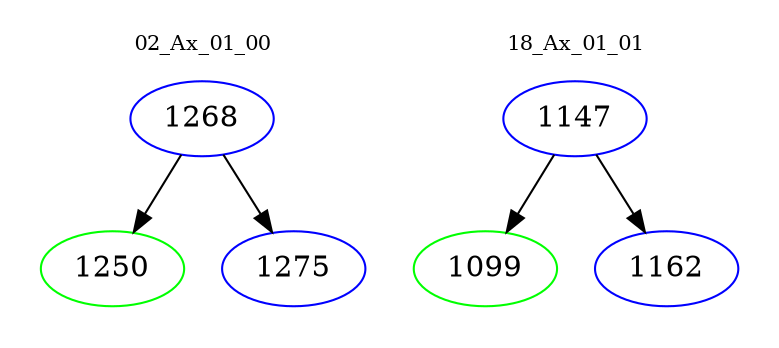 digraph{
subgraph cluster_0 {
color = white
label = "02_Ax_01_00";
fontsize=10;
T0_1268 [label="1268", color="blue"]
T0_1268 -> T0_1250 [color="black"]
T0_1250 [label="1250", color="green"]
T0_1268 -> T0_1275 [color="black"]
T0_1275 [label="1275", color="blue"]
}
subgraph cluster_1 {
color = white
label = "18_Ax_01_01";
fontsize=10;
T1_1147 [label="1147", color="blue"]
T1_1147 -> T1_1099 [color="black"]
T1_1099 [label="1099", color="green"]
T1_1147 -> T1_1162 [color="black"]
T1_1162 [label="1162", color="blue"]
}
}
